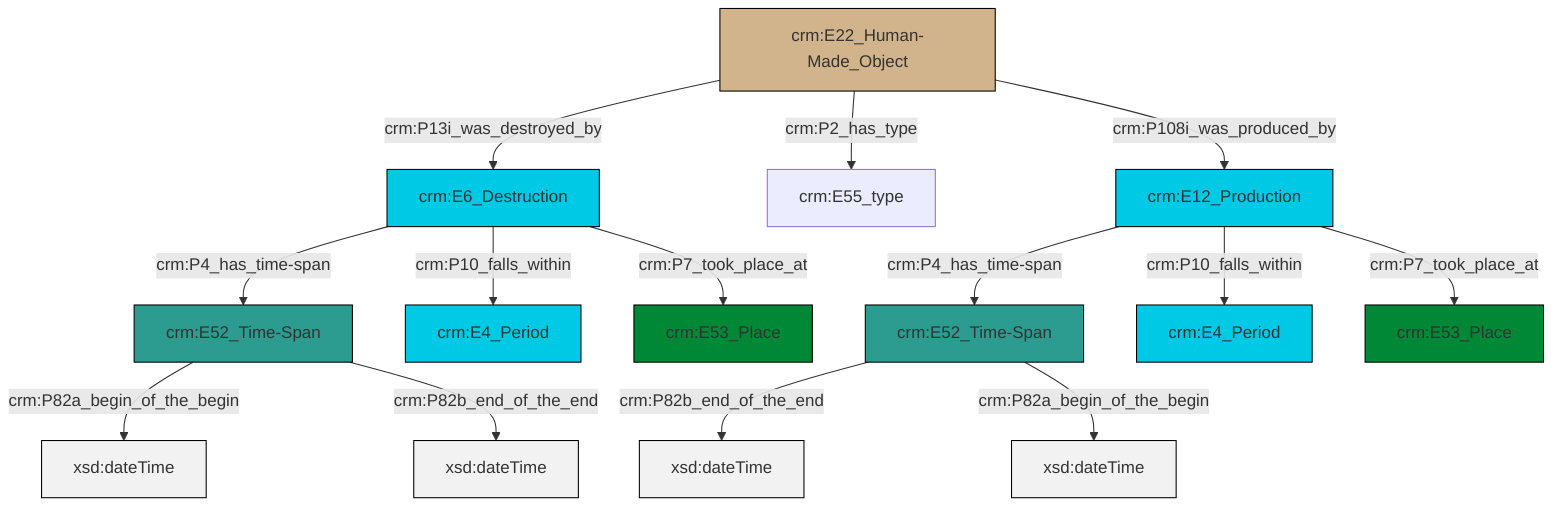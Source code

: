 graph TD
classDef Literal fill:#f2f2f2,stroke:#000000;
classDef CRM_Entity fill:#FFFFFF,stroke:#000000;
classDef Temporal_Entity fill:#00C9E6, stroke:#000000;
classDef Type fill:#E18312, stroke:#000000;
classDef Time-Span fill:#2C9C91, stroke:#000000;
classDef Appellation fill:#FFEB7F, stroke:#000000;
classDef Place fill:#008836, stroke:#000000;
classDef Persistent_Item fill:#B266B2, stroke:#000000;
classDef Conceptual_Object fill:#FFD700, stroke:#000000;
classDef Physical_Thing fill:#D2B48C, stroke:#000000;
classDef Actor fill:#f58aad, stroke:#000000;
classDef PC_Classes fill:#4ce600, stroke:#000000;
classDef Multi fill:#cccccc,stroke:#000000;

2["crm:E22_Human-Made_Object"]:::Physical_Thing -->|crm:P13i_was_destroyed_by| 3["crm:E6_Destruction"]:::Temporal_Entity
2["crm:E22_Human-Made_Object"]:::Physical_Thing -->|crm:P2_has_type| 4["crm:E55_type"]:::Default
2["crm:E22_Human-Made_Object"]:::Physical_Thing -->|crm:P108i_was_produced_by| 5["crm:E12_Production"]:::Temporal_Entity
0["crm:E52_Time-Span"]:::Time-Span -->|crm:P82a_begin_of_the_begin| 7[xsd:dateTime]:::Literal
0["crm:E52_Time-Span"]:::Time-Span -->|crm:P82b_end_of_the_end| 12[xsd:dateTime]:::Literal
3["crm:E6_Destruction"]:::Temporal_Entity -->|crm:P4_has_time-span| 0["crm:E52_Time-Span"]:::Time-Span
16["crm:E52_Time-Span"]:::Time-Span -->|crm:P82b_end_of_the_end| 18[xsd:dateTime]:::Literal
3["crm:E6_Destruction"]:::Temporal_Entity -->|crm:P10_falls_within| 10["crm:E4_Period"]:::Temporal_Entity
5["crm:E12_Production"]:::Temporal_Entity -->|crm:P4_has_time-span| 16["crm:E52_Time-Span"]:::Time-Span
5["crm:E12_Production"]:::Temporal_Entity -->|crm:P10_falls_within| 8["crm:E4_Period"]:::Temporal_Entity
5["crm:E12_Production"]:::Temporal_Entity -->|crm:P7_took_place_at| 14["crm:E53_Place"]:::Place
3["crm:E6_Destruction"]:::Temporal_Entity -->|crm:P7_took_place_at| 20["crm:E53_Place"]:::Place
16["crm:E52_Time-Span"]:::Time-Span -->|crm:P82a_begin_of_the_begin| 22[xsd:dateTime]:::Literal